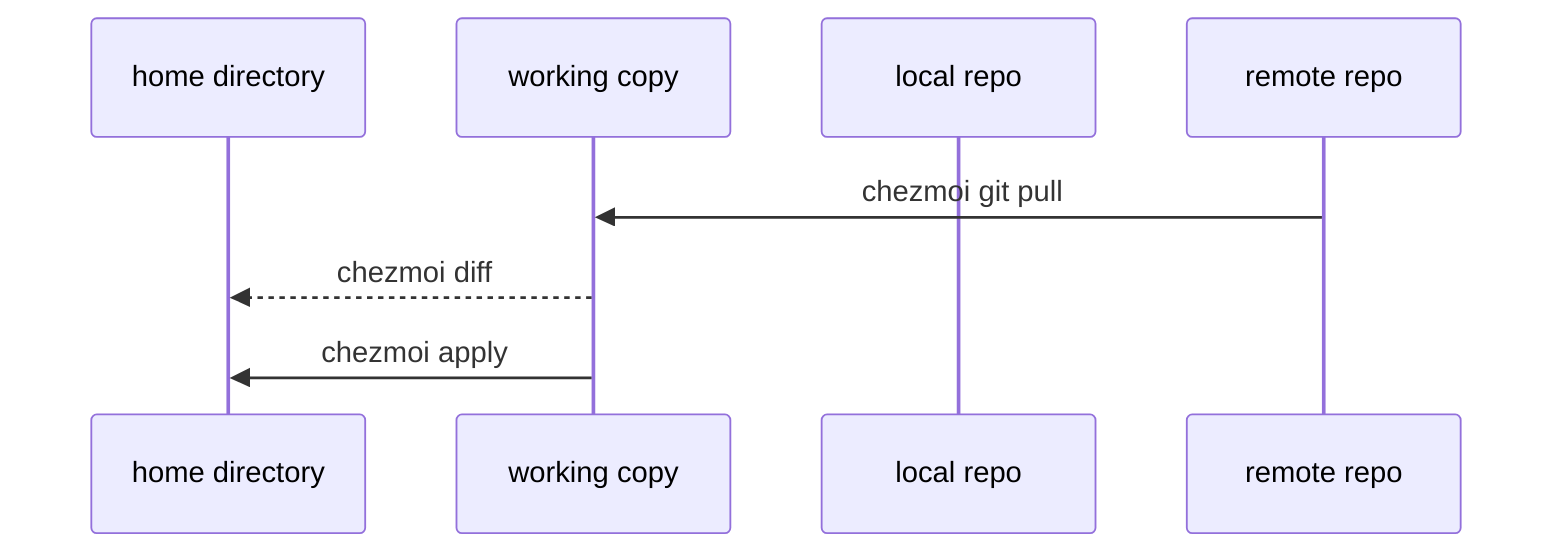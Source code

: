 sequenceDiagram
    participant H as home directory
    participant W as working copy
    participant L as local repo
    participant R as remote repo
    R->>W: chezmoi git pull
    W-->>H: chezmoi diff
    W->>H: chezmoi apply
